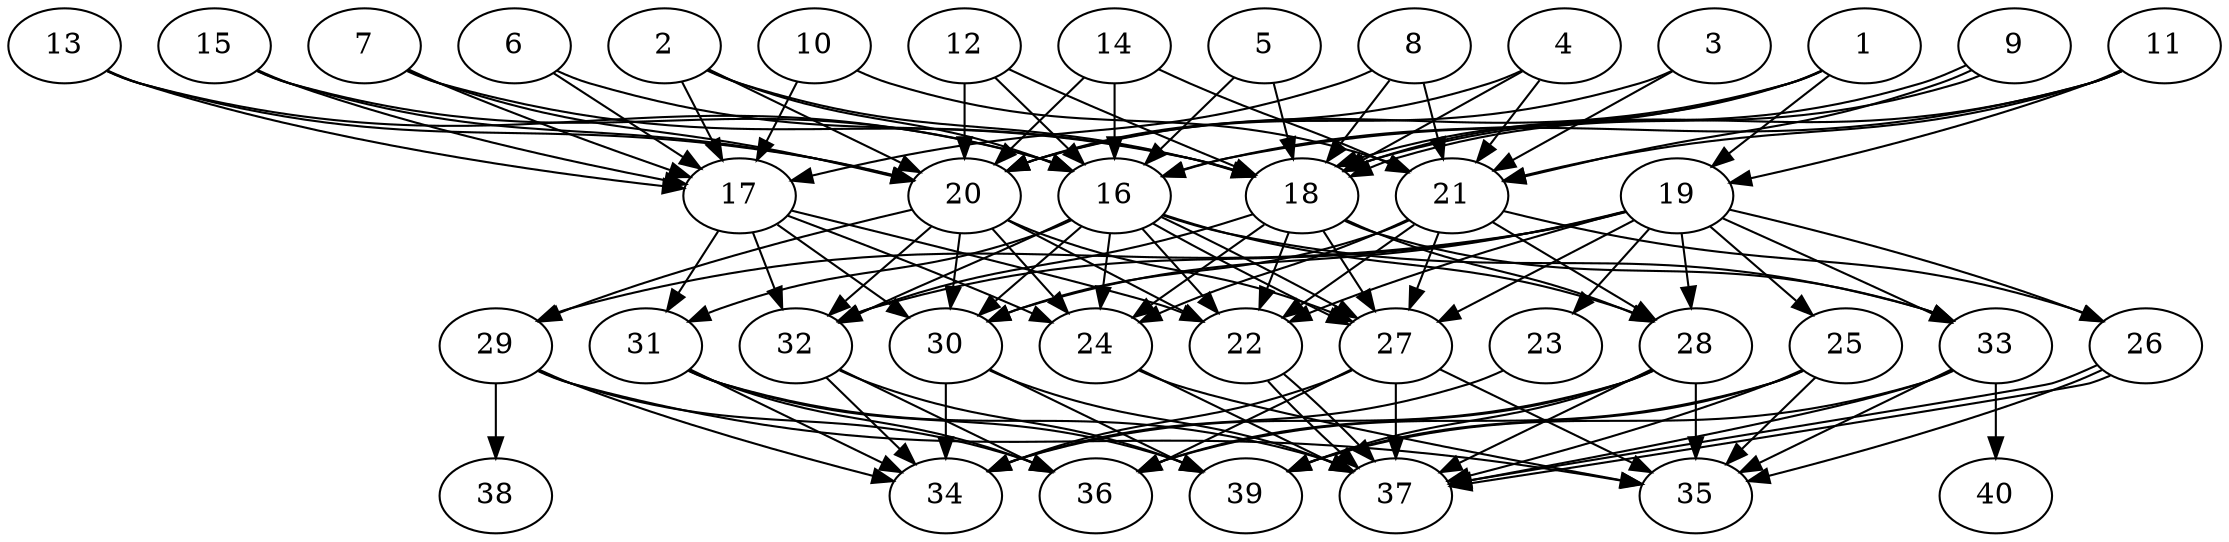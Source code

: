 // DAG automatically generated by daggen at Thu Oct  3 14:06:50 2019
// ./daggen --dot -n 40 --ccr 0.5 --fat 0.7 --regular 0.5 --density 0.9 --mindata 5242880 --maxdata 52428800 
digraph G {
  1 [size="71827456", alpha="0.06", expect_size="35913728"] 
  1 -> 16 [size ="35913728"]
  1 -> 18 [size ="35913728"]
  1 -> 19 [size ="35913728"]
  1 -> 20 [size ="35913728"]
  2 [size="48922624", alpha="0.04", expect_size="24461312"] 
  2 -> 16 [size ="24461312"]
  2 -> 17 [size ="24461312"]
  2 -> 18 [size ="24461312"]
  2 -> 20 [size ="24461312"]
  3 [size="14979072", alpha="0.05", expect_size="7489536"] 
  3 -> 20 [size ="7489536"]
  3 -> 21 [size ="7489536"]
  4 [size="93351936", alpha="0.06", expect_size="46675968"] 
  4 -> 18 [size ="46675968"]
  4 -> 20 [size ="46675968"]
  4 -> 21 [size ="46675968"]
  5 [size="90402816", alpha="0.19", expect_size="45201408"] 
  5 -> 16 [size ="45201408"]
  5 -> 18 [size ="45201408"]
  6 [size="27056128", alpha="0.07", expect_size="13528064"] 
  6 -> 17 [size ="13528064"]
  6 -> 18 [size ="13528064"]
  7 [size="83152896", alpha="0.07", expect_size="41576448"] 
  7 -> 17 [size ="41576448"]
  7 -> 18 [size ="41576448"]
  7 -> 20 [size ="41576448"]
  8 [size="64993280", alpha="0.09", expect_size="32496640"] 
  8 -> 17 [size ="32496640"]
  8 -> 18 [size ="32496640"]
  8 -> 21 [size ="32496640"]
  9 [size="38479872", alpha="0.11", expect_size="19239936"] 
  9 -> 18 [size ="19239936"]
  9 -> 18 [size ="19239936"]
  9 -> 21 [size ="19239936"]
  10 [size="102932480", alpha="0.00", expect_size="51466240"] 
  10 -> 17 [size ="51466240"]
  10 -> 21 [size ="51466240"]
  11 [size="80865280", alpha="0.19", expect_size="40432640"] 
  11 -> 16 [size ="40432640"]
  11 -> 18 [size ="40432640"]
  11 -> 19 [size ="40432640"]
  11 -> 21 [size ="40432640"]
  12 [size="14530560", alpha="0.11", expect_size="7265280"] 
  12 -> 16 [size ="7265280"]
  12 -> 18 [size ="7265280"]
  12 -> 20 [size ="7265280"]
  13 [size="34813952", alpha="0.15", expect_size="17406976"] 
  13 -> 16 [size ="17406976"]
  13 -> 17 [size ="17406976"]
  13 -> 20 [size ="17406976"]
  14 [size="59723776", alpha="0.09", expect_size="29861888"] 
  14 -> 16 [size ="29861888"]
  14 -> 20 [size ="29861888"]
  14 -> 21 [size ="29861888"]
  15 [size="86722560", alpha="0.04", expect_size="43361280"] 
  15 -> 16 [size ="43361280"]
  15 -> 17 [size ="43361280"]
  15 -> 20 [size ="43361280"]
  16 [size="79742976", alpha="0.09", expect_size="39871488"] 
  16 -> 22 [size ="39871488"]
  16 -> 24 [size ="39871488"]
  16 -> 27 [size ="39871488"]
  16 -> 27 [size ="39871488"]
  16 -> 28 [size ="39871488"]
  16 -> 30 [size ="39871488"]
  16 -> 31 [size ="39871488"]
  16 -> 32 [size ="39871488"]
  16 -> 33 [size ="39871488"]
  17 [size="16089088", alpha="0.14", expect_size="8044544"] 
  17 -> 22 [size ="8044544"]
  17 -> 24 [size ="8044544"]
  17 -> 30 [size ="8044544"]
  17 -> 31 [size ="8044544"]
  17 -> 32 [size ="8044544"]
  18 [size="48836608", alpha="0.02", expect_size="24418304"] 
  18 -> 22 [size ="24418304"]
  18 -> 24 [size ="24418304"]
  18 -> 27 [size ="24418304"]
  18 -> 28 [size ="24418304"]
  18 -> 32 [size ="24418304"]
  18 -> 33 [size ="24418304"]
  19 [size="90849280", alpha="0.11", expect_size="45424640"] 
  19 -> 22 [size ="45424640"]
  19 -> 23 [size ="45424640"]
  19 -> 25 [size ="45424640"]
  19 -> 26 [size ="45424640"]
  19 -> 27 [size ="45424640"]
  19 -> 28 [size ="45424640"]
  19 -> 29 [size ="45424640"]
  19 -> 30 [size ="45424640"]
  19 -> 32 [size ="45424640"]
  19 -> 33 [size ="45424640"]
  20 [size="50337792", alpha="0.01", expect_size="25168896"] 
  20 -> 22 [size ="25168896"]
  20 -> 24 [size ="25168896"]
  20 -> 27 [size ="25168896"]
  20 -> 29 [size ="25168896"]
  20 -> 30 [size ="25168896"]
  20 -> 32 [size ="25168896"]
  21 [size="51488768", alpha="0.03", expect_size="25744384"] 
  21 -> 22 [size ="25744384"]
  21 -> 24 [size ="25744384"]
  21 -> 26 [size ="25744384"]
  21 -> 27 [size ="25744384"]
  21 -> 28 [size ="25744384"]
  21 -> 30 [size ="25744384"]
  22 [size="46462976", alpha="0.14", expect_size="23231488"] 
  22 -> 37 [size ="23231488"]
  22 -> 37 [size ="23231488"]
  23 [size="98322432", alpha="0.06", expect_size="49161216"] 
  23 -> 34 [size ="49161216"]
  24 [size="73402368", alpha="0.15", expect_size="36701184"] 
  24 -> 35 [size ="36701184"]
  24 -> 37 [size ="36701184"]
  25 [size="20254720", alpha="0.01", expect_size="10127360"] 
  25 -> 35 [size ="10127360"]
  25 -> 36 [size ="10127360"]
  25 -> 37 [size ="10127360"]
  25 -> 39 [size ="10127360"]
  26 [size="36886528", alpha="0.11", expect_size="18443264"] 
  26 -> 35 [size ="18443264"]
  26 -> 37 [size ="18443264"]
  26 -> 37 [size ="18443264"]
  27 [size="79665152", alpha="0.16", expect_size="39832576"] 
  27 -> 34 [size ="39832576"]
  27 -> 35 [size ="39832576"]
  27 -> 36 [size ="39832576"]
  27 -> 37 [size ="39832576"]
  28 [size="49430528", alpha="0.12", expect_size="24715264"] 
  28 -> 34 [size ="24715264"]
  28 -> 35 [size ="24715264"]
  28 -> 36 [size ="24715264"]
  28 -> 37 [size ="24715264"]
  28 -> 39 [size ="24715264"]
  29 [size="58929152", alpha="0.15", expect_size="29464576"] 
  29 -> 34 [size ="29464576"]
  29 -> 35 [size ="29464576"]
  29 -> 36 [size ="29464576"]
  29 -> 38 [size ="29464576"]
  30 [size="16394240", alpha="0.17", expect_size="8197120"] 
  30 -> 34 [size ="8197120"]
  30 -> 37 [size ="8197120"]
  30 -> 39 [size ="8197120"]
  31 [size="19101696", alpha="0.14", expect_size="9550848"] 
  31 -> 34 [size ="9550848"]
  31 -> 36 [size ="9550848"]
  31 -> 37 [size ="9550848"]
  31 -> 39 [size ="9550848"]
  32 [size="34017280", alpha="0.12", expect_size="17008640"] 
  32 -> 34 [size ="17008640"]
  32 -> 36 [size ="17008640"]
  32 -> 39 [size ="17008640"]
  33 [size="99579904", alpha="0.15", expect_size="49789952"] 
  33 -> 35 [size ="49789952"]
  33 -> 37 [size ="49789952"]
  33 -> 39 [size ="49789952"]
  33 -> 40 [size ="49789952"]
  34 [size="31543296", alpha="0.09", expect_size="15771648"] 
  35 [size="101515264", alpha="0.19", expect_size="50757632"] 
  36 [size="11925504", alpha="0.03", expect_size="5962752"] 
  37 [size="62459904", alpha="0.09", expect_size="31229952"] 
  38 [size="42672128", alpha="0.02", expect_size="21336064"] 
  39 [size="101443584", alpha="0.13", expect_size="50721792"] 
  40 [size="78024704", alpha="0.12", expect_size="39012352"] 
}
